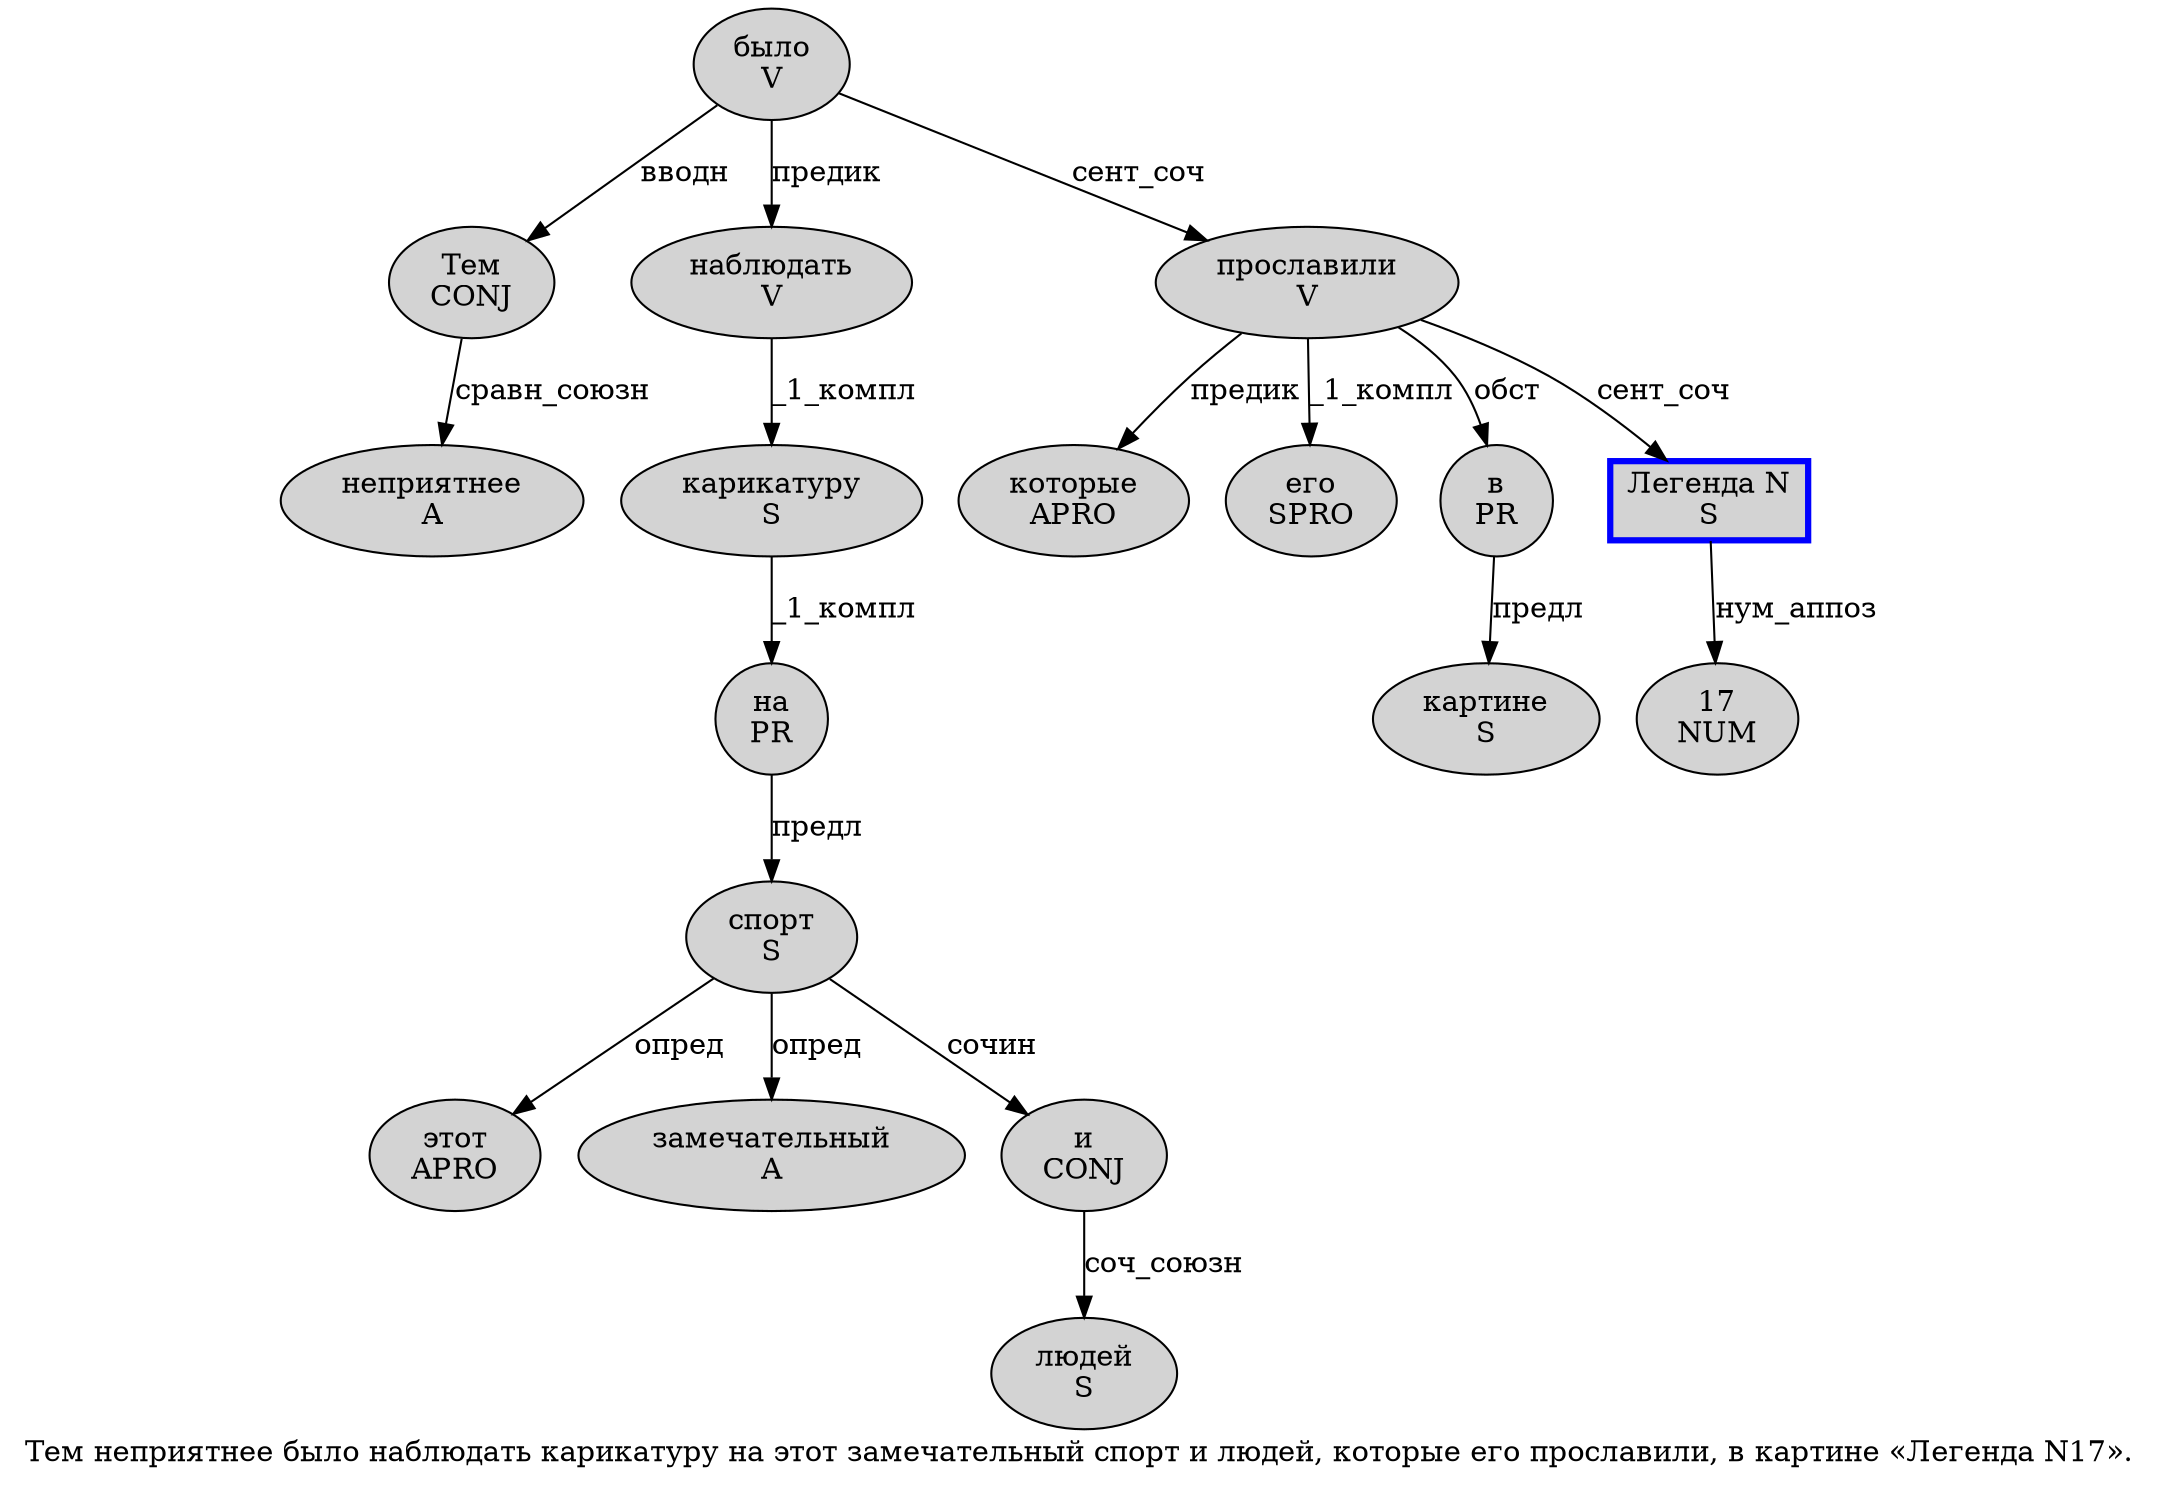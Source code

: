 digraph SENTENCE_3546 {
	graph [label="Тем неприятнее было наблюдать карикатуру на этот замечательный спорт и людей, которые его прославили, в картине «Легенда N17»."]
	node [style=filled]
		0 [label="Тем
CONJ" color="" fillcolor=lightgray penwidth=1 shape=ellipse]
		1 [label="неприятнее
A" color="" fillcolor=lightgray penwidth=1 shape=ellipse]
		2 [label="было
V" color="" fillcolor=lightgray penwidth=1 shape=ellipse]
		3 [label="наблюдать
V" color="" fillcolor=lightgray penwidth=1 shape=ellipse]
		4 [label="карикатуру
S" color="" fillcolor=lightgray penwidth=1 shape=ellipse]
		5 [label="на
PR" color="" fillcolor=lightgray penwidth=1 shape=ellipse]
		6 [label="этот
APRO" color="" fillcolor=lightgray penwidth=1 shape=ellipse]
		7 [label="замечательный
A" color="" fillcolor=lightgray penwidth=1 shape=ellipse]
		8 [label="спорт
S" color="" fillcolor=lightgray penwidth=1 shape=ellipse]
		9 [label="и
CONJ" color="" fillcolor=lightgray penwidth=1 shape=ellipse]
		10 [label="людей
S" color="" fillcolor=lightgray penwidth=1 shape=ellipse]
		12 [label="которые
APRO" color="" fillcolor=lightgray penwidth=1 shape=ellipse]
		13 [label="его
SPRO" color="" fillcolor=lightgray penwidth=1 shape=ellipse]
		14 [label="прославили
V" color="" fillcolor=lightgray penwidth=1 shape=ellipse]
		16 [label="в
PR" color="" fillcolor=lightgray penwidth=1 shape=ellipse]
		17 [label="картине
S" color="" fillcolor=lightgray penwidth=1 shape=ellipse]
		19 [label="Легенда N
S" color=blue fillcolor=lightgray penwidth=3 shape=box]
		20 [label="17
NUM" color="" fillcolor=lightgray penwidth=1 shape=ellipse]
			4 -> 5 [label="_1_компл"]
			19 -> 20 [label="нум_аппоз"]
			3 -> 4 [label="_1_компл"]
			9 -> 10 [label="соч_союзн"]
			5 -> 8 [label="предл"]
			14 -> 12 [label="предик"]
			14 -> 13 [label="_1_компл"]
			14 -> 16 [label="обст"]
			14 -> 19 [label="сент_соч"]
			8 -> 6 [label="опред"]
			8 -> 7 [label="опред"]
			8 -> 9 [label="сочин"]
			2 -> 0 [label="вводн"]
			2 -> 3 [label="предик"]
			2 -> 14 [label="сент_соч"]
			0 -> 1 [label="сравн_союзн"]
			16 -> 17 [label="предл"]
}